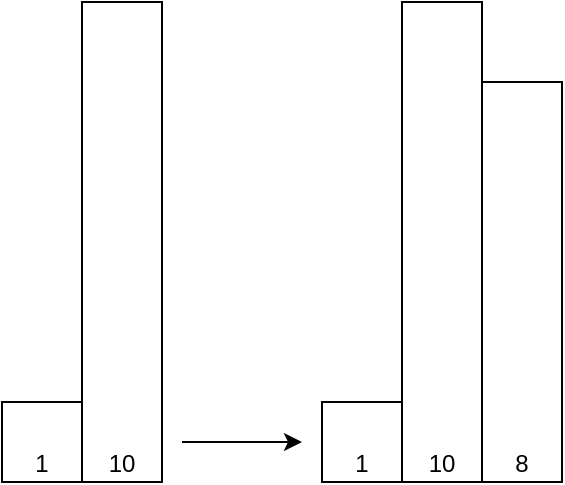 <mxfile version="22.1.11" type="device">
  <diagram name="페이지-1" id="j15THbkSNArLl6au_WYi">
    <mxGraphModel dx="1050" dy="-525" grid="1" gridSize="10" guides="1" tooltips="1" connect="1" arrows="1" fold="1" page="1" pageScale="1" pageWidth="827" pageHeight="1169" math="0" shadow="0">
      <root>
        <mxCell id="0" />
        <mxCell id="1" parent="0" />
        <mxCell id="b49IRltXHcFOzs0AzJ2W-33" value="1" style="rounded=0;whiteSpace=wrap;html=1;verticalAlign=bottom;" parent="1" vertex="1">
          <mxGeometry x="120" y="1400" width="40" height="40" as="geometry" />
        </mxCell>
        <mxCell id="b49IRltXHcFOzs0AzJ2W-34" value="10" style="rounded=0;whiteSpace=wrap;html=1;verticalAlign=bottom;" parent="1" vertex="1">
          <mxGeometry x="160" y="1200" width="40" height="240" as="geometry" />
        </mxCell>
        <mxCell id="73Ehr3l-xx63bwwnLfZA-1" value="1" style="rounded=0;whiteSpace=wrap;html=1;verticalAlign=bottom;" parent="1" vertex="1">
          <mxGeometry x="280" y="1400" width="40" height="40" as="geometry" />
        </mxCell>
        <mxCell id="73Ehr3l-xx63bwwnLfZA-2" value="10" style="rounded=0;whiteSpace=wrap;html=1;verticalAlign=bottom;" parent="1" vertex="1">
          <mxGeometry x="320" y="1200" width="40" height="240" as="geometry" />
        </mxCell>
        <mxCell id="73Ehr3l-xx63bwwnLfZA-3" value="8" style="rounded=0;whiteSpace=wrap;html=1;verticalAlign=bottom;" parent="1" vertex="1">
          <mxGeometry x="360" y="1240" width="40" height="200" as="geometry" />
        </mxCell>
        <mxCell id="73Ehr3l-xx63bwwnLfZA-4" value="" style="endArrow=classic;html=1;rounded=0;" parent="1" edge="1">
          <mxGeometry width="50" height="50" relative="1" as="geometry">
            <mxPoint x="210" y="1420" as="sourcePoint" />
            <mxPoint x="270" y="1420" as="targetPoint" />
          </mxGeometry>
        </mxCell>
      </root>
    </mxGraphModel>
  </diagram>
</mxfile>
